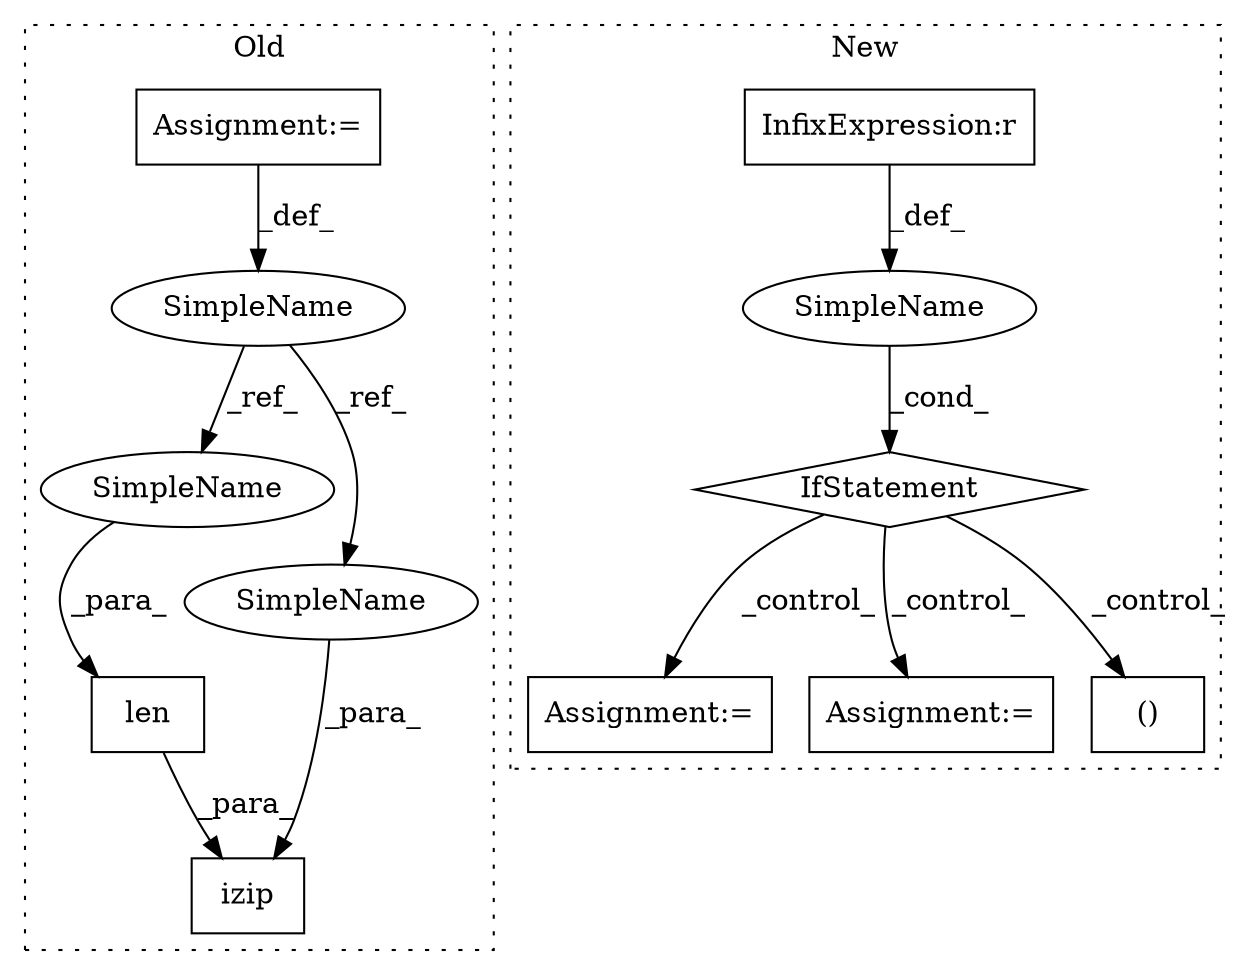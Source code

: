 digraph G {
subgraph cluster0 {
1 [label="izip" a="32" s="5469,5498" l="5,1" shape="box"];
6 [label="Assignment:=" a="7" s="5285" l="12" shape="box"];
9 [label="len" a="32" s="5481,5490" l="4,1" shape="box"];
10 [label="SimpleName" a="42" s="5280" l="5" shape="ellipse"];
11 [label="SimpleName" a="42" s="5485" l="5" shape="ellipse"];
12 [label="SimpleName" a="42" s="5493" l="5" shape="ellipse"];
label = "Old";
style="dotted";
}
subgraph cluster1 {
2 [label="IfStatement" a="25" s="5438,5456" l="4,2" shape="diamond"];
3 [label="Assignment:=" a="7" s="5555" l="1" shape="box"];
4 [label="SimpleName" a="42" s="" l="" shape="ellipse"];
5 [label="Assignment:=" a="7" s="5522" l="2" shape="box"];
7 [label="InfixExpression:r" a="27" s="5451" l="4" shape="box"];
8 [label="()" a="106" s="5499" l="23" shape="box"];
label = "New";
style="dotted";
}
2 -> 3 [label="_control_"];
2 -> 8 [label="_control_"];
2 -> 5 [label="_control_"];
4 -> 2 [label="_cond_"];
6 -> 10 [label="_def_"];
7 -> 4 [label="_def_"];
9 -> 1 [label="_para_"];
10 -> 12 [label="_ref_"];
10 -> 11 [label="_ref_"];
11 -> 9 [label="_para_"];
12 -> 1 [label="_para_"];
}